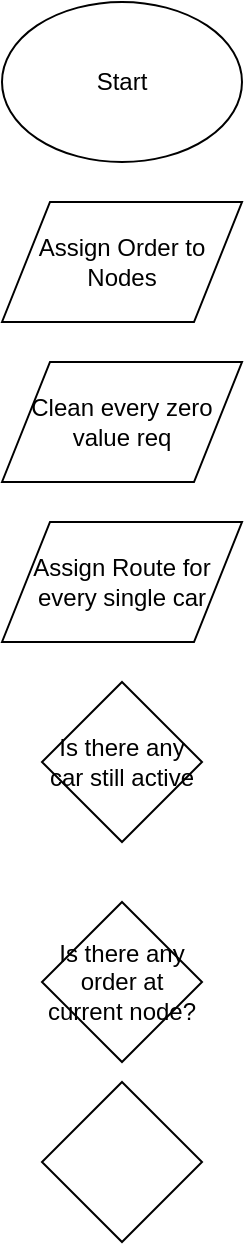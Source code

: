 <mxfile version="10.6.0" type="github"><diagram id="aNAcvigF8lKU9MW63cUk" name="Page-1"><mxGraphModel dx="775" dy="474" grid="1" gridSize="10" guides="1" tooltips="1" connect="1" arrows="1" fold="1" page="1" pageScale="1" pageWidth="850" pageHeight="1100" math="0" shadow="0"><root><mxCell id="0"/><mxCell id="1" parent="0"/><mxCell id="aKjrcwjbXxGVoo7N1Lyp-1" value="Start" style="ellipse;whiteSpace=wrap;html=1;" vertex="1" parent="1"><mxGeometry x="365" y="10" width="120" height="80" as="geometry"/></mxCell><mxCell id="aKjrcwjbXxGVoo7N1Lyp-2" value="Assign Order to Nodes" style="shape=parallelogram;perimeter=parallelogramPerimeter;whiteSpace=wrap;html=1;" vertex="1" parent="1"><mxGeometry x="365" y="110" width="120" height="60" as="geometry"/></mxCell><mxCell id="aKjrcwjbXxGVoo7N1Lyp-3" value="Clean every zero value req" style="shape=parallelogram;perimeter=parallelogramPerimeter;whiteSpace=wrap;html=1;" vertex="1" parent="1"><mxGeometry x="365" y="190" width="120" height="60" as="geometry"/></mxCell><mxCell id="aKjrcwjbXxGVoo7N1Lyp-4" value="Assign Route for every single car" style="shape=parallelogram;perimeter=parallelogramPerimeter;whiteSpace=wrap;html=1;" vertex="1" parent="1"><mxGeometry x="365" y="270" width="120" height="60" as="geometry"/></mxCell><mxCell id="aKjrcwjbXxGVoo7N1Lyp-5" value="Is there any car still active" style="rhombus;whiteSpace=wrap;html=1;" vertex="1" parent="1"><mxGeometry x="385" y="350" width="80" height="80" as="geometry"/></mxCell><mxCell id="aKjrcwjbXxGVoo7N1Lyp-6" value="Is there any order at current node?" style="rhombus;whiteSpace=wrap;html=1;" vertex="1" parent="1"><mxGeometry x="385" y="460" width="80" height="80" as="geometry"/></mxCell><mxCell id="aKjrcwjbXxGVoo7N1Lyp-7" value="" style="rhombus;whiteSpace=wrap;html=1;" vertex="1" parent="1"><mxGeometry x="385" y="550" width="80" height="80" as="geometry"/></mxCell></root></mxGraphModel></diagram></mxfile>